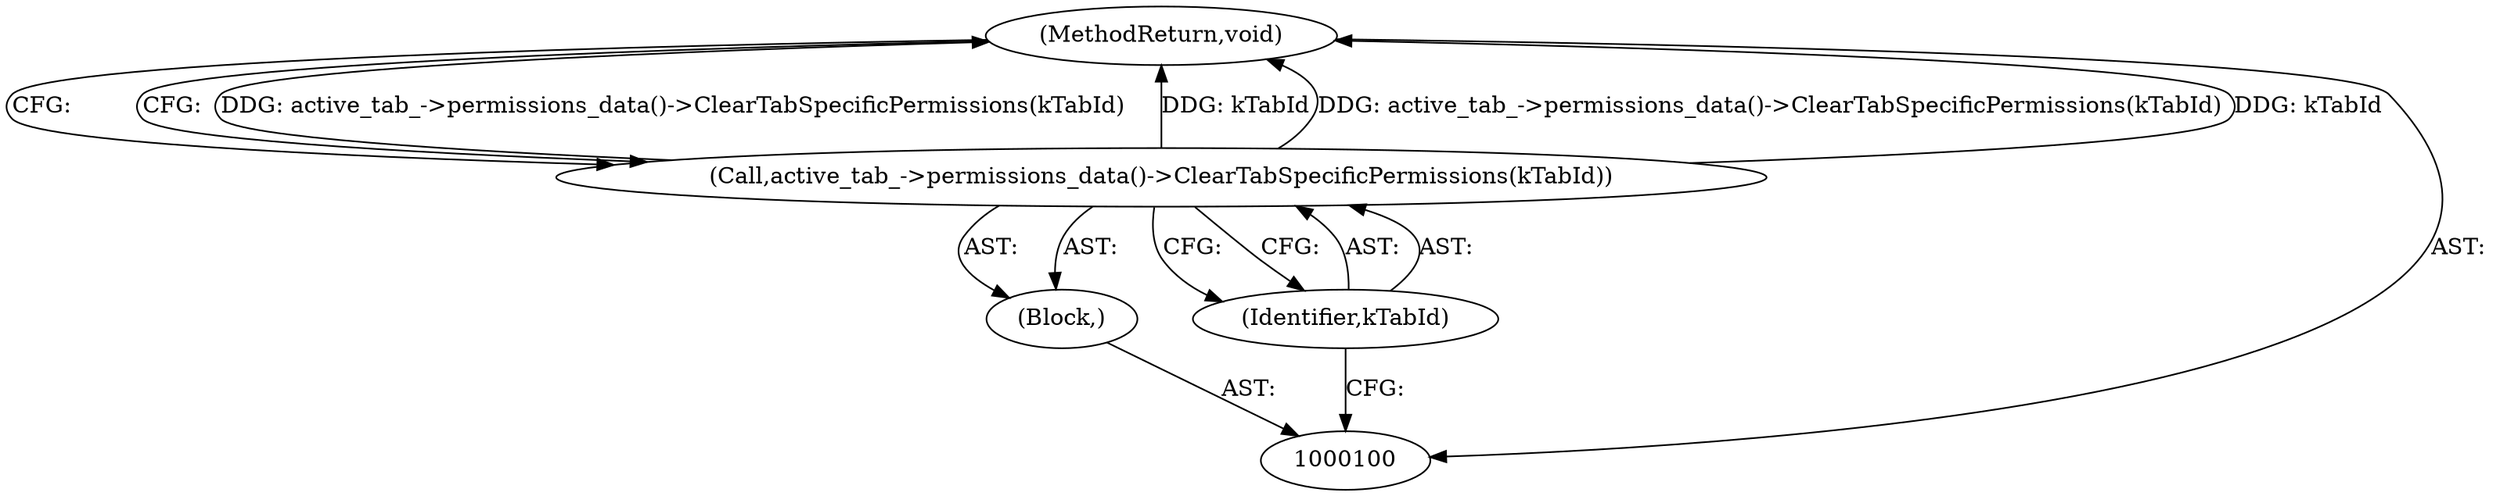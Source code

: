 digraph "1_Chrome_0660e08731fd42076d7242068e9eaed1482b14d5_3" {
"1000104" [label="(MethodReturn,void)"];
"1000101" [label="(Block,)"];
"1000102" [label="(Call,active_tab_->permissions_data()->ClearTabSpecificPermissions(kTabId))"];
"1000103" [label="(Identifier,kTabId)"];
"1000104" -> "1000100"  [label="AST: "];
"1000104" -> "1000102"  [label="CFG: "];
"1000102" -> "1000104"  [label="DDG: active_tab_->permissions_data()->ClearTabSpecificPermissions(kTabId)"];
"1000102" -> "1000104"  [label="DDG: kTabId"];
"1000101" -> "1000100"  [label="AST: "];
"1000102" -> "1000101"  [label="AST: "];
"1000102" -> "1000101"  [label="AST: "];
"1000102" -> "1000103"  [label="CFG: "];
"1000103" -> "1000102"  [label="AST: "];
"1000104" -> "1000102"  [label="CFG: "];
"1000102" -> "1000104"  [label="DDG: active_tab_->permissions_data()->ClearTabSpecificPermissions(kTabId)"];
"1000102" -> "1000104"  [label="DDG: kTabId"];
"1000103" -> "1000102"  [label="AST: "];
"1000103" -> "1000100"  [label="CFG: "];
"1000102" -> "1000103"  [label="CFG: "];
}
